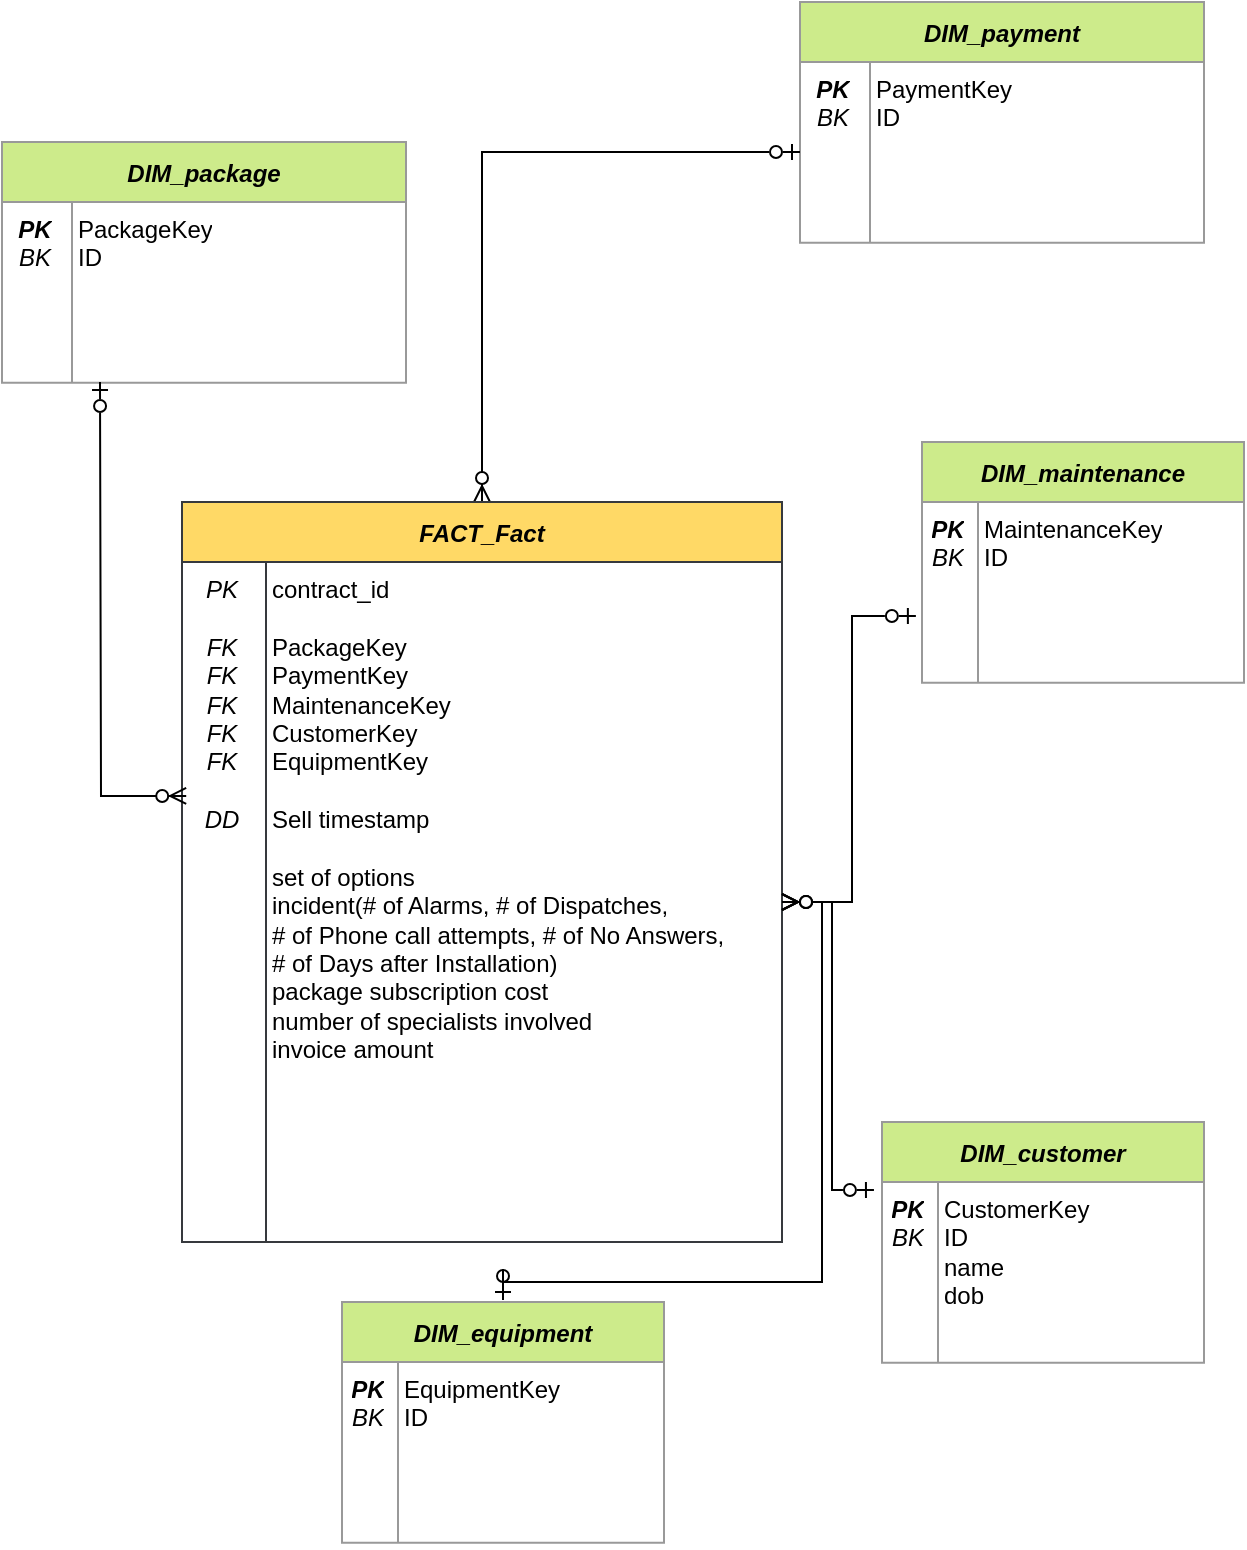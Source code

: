 <mxfile version="15.8.7" type="device" pages="2"><diagram id="wsCY1EJNQkEBuxY_4vfx" name="Page-1"><mxGraphModel dx="3903" dy="878" grid="1" gridSize="10" guides="1" tooltips="1" connect="1" arrows="1" fold="1" page="1" pageScale="1" pageWidth="827" pageHeight="1169" math="0" shadow="0"><root><mxCell id="0"/><mxCell id="1" parent="0"/><mxCell id="JnSo-MgYIEytU2SgxRHm-1" value="DIM_payment" style="shape=table;startSize=30;container=1;collapsible=0;childLayout=tableLayout;fillColor=#cdeb8b;strokeColor=#999999;rounded=0;sketch=0;shadow=0;fontStyle=3;strokeWidth=1;perimeterSpacing=1;" parent="1" vertex="1"><mxGeometry x="-2041" y="100" width="202" height="120.33" as="geometry"/></mxCell><mxCell id="JnSo-MgYIEytU2SgxRHm-2" value="" style="shape=partialRectangle;collapsible=0;dropTarget=0;pointerEvents=0;fillColor=none;top=0;left=0;bottom=0;right=0;points=[[0,0.5],[1,0.5]];portConstraint=eastwest;" parent="JnSo-MgYIEytU2SgxRHm-1" vertex="1"><mxGeometry y="30" width="202" height="90" as="geometry"/></mxCell><mxCell id="JnSo-MgYIEytU2SgxRHm-3" value="&lt;i&gt;&lt;b&gt;PK&lt;/b&gt;&lt;br&gt;BK&lt;br&gt;&lt;/i&gt;" style="shape=partialRectangle;html=1;whiteSpace=wrap;connectable=0;overflow=hidden;fillColor=none;top=0;left=0;bottom=0;right=0;pointerEvents=1;verticalAlign=top;align=center;spacingRight=2;" parent="JnSo-MgYIEytU2SgxRHm-2" vertex="1"><mxGeometry width="35" height="90" as="geometry"><mxRectangle width="35" height="90" as="alternateBounds"/></mxGeometry></mxCell><mxCell id="JnSo-MgYIEytU2SgxRHm-4" value="&lt;div&gt;PaymentKey&lt;/div&gt;&lt;div&gt;ID&lt;/div&gt;&lt;div&gt;&lt;br&gt;&lt;/div&gt;" style="shape=partialRectangle;connectable=0;overflow=hidden;fillColor=none;top=0;left=0;bottom=0;right=0;pointerEvents=1;align=left;verticalAlign=top;horizontal=1;labelBorderColor=none;html=1;spacingLeft=1;fontFamily=Helvetica;" parent="JnSo-MgYIEytU2SgxRHm-2" vertex="1"><mxGeometry x="35" width="167" height="90" as="geometry"><mxRectangle width="167" height="90" as="alternateBounds"/></mxGeometry></mxCell><mxCell id="WWmvn-T-W19ItJBz-OkJ-1" style="edgeStyle=orthogonalEdgeStyle;rounded=0;orthogonalLoop=1;jettySize=auto;html=1;endArrow=ERzeroToOne;endFill=0;startArrow=ERzeroToMany;startFill=1;" parent="1" source="JnSo-MgYIEytU2SgxRHm-10" target="JnSo-MgYIEytU2SgxRHm-2" edge="1"><mxGeometry relative="1" as="geometry"/></mxCell><mxCell id="JnSo-MgYIEytU2SgxRHm-10" value="FACT_Fact" style="shape=table;startSize=30;container=1;collapsible=0;childLayout=tableLayout;fillColor=#FFD966;strokeColor=#36393d;rounded=0;sketch=0;shadow=0;fontStyle=3" parent="1" vertex="1"><mxGeometry x="-2350" y="350" width="300" height="370" as="geometry"/></mxCell><mxCell id="JnSo-MgYIEytU2SgxRHm-11" value="" style="shape=partialRectangle;collapsible=0;dropTarget=0;pointerEvents=0;fillColor=none;top=0;left=0;bottom=0;right=0;points=[[0,0.5],[1,0.5]];portConstraint=eastwest;" parent="JnSo-MgYIEytU2SgxRHm-10" vertex="1"><mxGeometry y="30" width="300" height="340" as="geometry"/></mxCell><mxCell id="JnSo-MgYIEytU2SgxRHm-12" value="&lt;i&gt;&lt;div&gt;PK&lt;/div&gt;&lt;div&gt;&lt;br&gt;&lt;/div&gt;&lt;div&gt;FK&lt;/div&gt;&lt;div&gt;FK&lt;/div&gt;&lt;div&gt;FK&lt;/div&gt;&lt;div&gt;FK&lt;/div&gt;&lt;div&gt;FK&lt;/div&gt;&lt;div&gt;&lt;br&gt;&lt;/div&gt;&lt;div&gt;DD&lt;/div&gt;&lt;/i&gt;" style="shape=partialRectangle;html=1;whiteSpace=wrap;connectable=0;overflow=hidden;fillColor=none;top=0;left=0;bottom=0;right=0;pointerEvents=1;verticalAlign=top;align=center;spacingRight=2;" parent="JnSo-MgYIEytU2SgxRHm-11" vertex="1"><mxGeometry width="42" height="340" as="geometry"><mxRectangle width="42" height="340" as="alternateBounds"/></mxGeometry></mxCell><mxCell id="JnSo-MgYIEytU2SgxRHm-13" value="contract_id&lt;br&gt;&lt;br&gt;PackageKey&lt;br&gt;PaymentKey&lt;br&gt;MaintenanceKey&lt;br&gt;CustomerKey&lt;br&gt;EquipmentKey&lt;br&gt;&lt;br&gt;Sell timestamp&lt;br&gt;&lt;br&gt;set of options&lt;br&gt;incident(# of Alarms, # of Dispatches, &lt;br&gt;# of Phone call attempts, # of No Answers, &lt;br&gt;# of Days after Installation)&lt;br&gt;package subscription cost&lt;br&gt;number of specialists involved&lt;br&gt;invoice amount" style="shape=partialRectangle;connectable=0;overflow=hidden;fillColor=none;top=0;left=0;bottom=0;right=0;pointerEvents=1;align=left;verticalAlign=top;horizontal=1;labelBorderColor=none;html=1;spacingLeft=1;" parent="JnSo-MgYIEytU2SgxRHm-11" vertex="1"><mxGeometry x="42" width="258" height="340" as="geometry"><mxRectangle width="258" height="340" as="alternateBounds"/></mxGeometry></mxCell><mxCell id="IR9MEPGBSHWjAn3An-7Q-1" value="DIM_equipment" style="shape=table;startSize=30;container=1;collapsible=0;childLayout=tableLayout;fillColor=#cdeb8b;strokeColor=#999999;rounded=0;sketch=0;shadow=0;fontStyle=3;strokeWidth=1;perimeterSpacing=1;" parent="1" vertex="1"><mxGeometry x="-2270" y="750" width="161.0" height="120.333" as="geometry"/></mxCell><mxCell id="IR9MEPGBSHWjAn3An-7Q-2" value="" style="shape=partialRectangle;collapsible=0;dropTarget=0;pointerEvents=0;fillColor=none;top=0;left=0;bottom=0;right=0;points=[[0,0.5],[1,0.5]];portConstraint=eastwest;" parent="IR9MEPGBSHWjAn3An-7Q-1" vertex="1"><mxGeometry y="30" width="161.0" height="90" as="geometry"/></mxCell><mxCell id="IR9MEPGBSHWjAn3An-7Q-3" value="&lt;i&gt;&lt;b&gt;PK&lt;/b&gt;&lt;br&gt;BK&lt;br&gt;&lt;/i&gt;" style="shape=partialRectangle;html=1;whiteSpace=wrap;connectable=0;overflow=hidden;fillColor=none;top=0;left=0;bottom=0;right=0;pointerEvents=1;verticalAlign=top;align=center;spacingRight=2;" parent="IR9MEPGBSHWjAn3An-7Q-2" vertex="1"><mxGeometry width="28" height="90" as="geometry"><mxRectangle width="28" height="90" as="alternateBounds"/></mxGeometry></mxCell><mxCell id="IR9MEPGBSHWjAn3An-7Q-4" value="&lt;div&gt;EquipmentKey&lt;/div&gt;&lt;div&gt;ID&lt;/div&gt;&lt;div&gt;&lt;br&gt;&lt;/div&gt;" style="shape=partialRectangle;connectable=0;overflow=hidden;fillColor=none;top=0;left=0;bottom=0;right=0;pointerEvents=1;align=left;verticalAlign=top;horizontal=1;labelBorderColor=none;html=1;spacingLeft=1;fontFamily=Helvetica;" parent="IR9MEPGBSHWjAn3An-7Q-2" vertex="1"><mxGeometry x="28" width="133" height="90" as="geometry"><mxRectangle width="133" height="90" as="alternateBounds"/></mxGeometry></mxCell><mxCell id="IR9MEPGBSHWjAn3An-7Q-5" value="DIM_customer" style="shape=table;startSize=30;container=1;collapsible=0;childLayout=tableLayout;fillColor=#cdeb8b;strokeColor=#999999;rounded=0;sketch=0;shadow=0;fontStyle=3;strokeWidth=1;perimeterSpacing=1;" parent="1" vertex="1"><mxGeometry x="-2000" y="660" width="161.0" height="120.333" as="geometry"/></mxCell><mxCell id="IR9MEPGBSHWjAn3An-7Q-6" value="" style="shape=partialRectangle;collapsible=0;dropTarget=0;pointerEvents=0;fillColor=none;top=0;left=0;bottom=0;right=0;points=[[0,0.5],[1,0.5]];portConstraint=eastwest;" parent="IR9MEPGBSHWjAn3An-7Q-5" vertex="1"><mxGeometry y="30" width="161.0" height="90" as="geometry"/></mxCell><mxCell id="IR9MEPGBSHWjAn3An-7Q-7" value="&lt;i&gt;&lt;b&gt;PK&lt;/b&gt;&lt;br&gt;BK&lt;br&gt;&lt;/i&gt;" style="shape=partialRectangle;html=1;whiteSpace=wrap;connectable=0;overflow=hidden;fillColor=none;top=0;left=0;bottom=0;right=0;pointerEvents=1;verticalAlign=top;align=center;spacingRight=2;" parent="IR9MEPGBSHWjAn3An-7Q-6" vertex="1"><mxGeometry width="28" height="90" as="geometry"><mxRectangle width="28" height="90" as="alternateBounds"/></mxGeometry></mxCell><mxCell id="IR9MEPGBSHWjAn3An-7Q-8" value="&lt;div&gt;CustomerKey&lt;/div&gt;&lt;div&gt;ID&lt;/div&gt;&lt;div&gt;name&lt;/div&gt;&lt;div&gt;dob&lt;/div&gt;" style="shape=partialRectangle;connectable=0;overflow=hidden;fillColor=none;top=0;left=0;bottom=0;right=0;pointerEvents=1;align=left;verticalAlign=top;horizontal=1;labelBorderColor=none;html=1;spacingLeft=1;fontFamily=Helvetica;" parent="IR9MEPGBSHWjAn3An-7Q-6" vertex="1"><mxGeometry x="28" width="133" height="90" as="geometry"><mxRectangle width="133" height="90" as="alternateBounds"/></mxGeometry></mxCell><mxCell id="IR9MEPGBSHWjAn3An-7Q-9" value="DIM_maintenance" style="shape=table;startSize=30;container=1;collapsible=0;childLayout=tableLayout;fillColor=#cdeb8b;strokeColor=#999999;rounded=0;sketch=0;shadow=0;fontStyle=3;strokeWidth=1;perimeterSpacing=1;" parent="1" vertex="1"><mxGeometry x="-1980" y="320" width="161.0" height="120.333" as="geometry"/></mxCell><mxCell id="IR9MEPGBSHWjAn3An-7Q-10" value="" style="shape=partialRectangle;collapsible=0;dropTarget=0;pointerEvents=0;fillColor=none;top=0;left=0;bottom=0;right=0;points=[[0,0.5],[1,0.5]];portConstraint=eastwest;" parent="IR9MEPGBSHWjAn3An-7Q-9" vertex="1"><mxGeometry y="30" width="161.0" height="90" as="geometry"/></mxCell><mxCell id="IR9MEPGBSHWjAn3An-7Q-11" value="&lt;i&gt;&lt;b&gt;PK&lt;/b&gt;&lt;br&gt;BK&lt;br&gt;&lt;/i&gt;" style="shape=partialRectangle;html=1;whiteSpace=wrap;connectable=0;overflow=hidden;fillColor=none;top=0;left=0;bottom=0;right=0;pointerEvents=1;verticalAlign=top;align=center;spacingRight=2;" parent="IR9MEPGBSHWjAn3An-7Q-10" vertex="1"><mxGeometry width="28" height="90" as="geometry"><mxRectangle width="28" height="90" as="alternateBounds"/></mxGeometry></mxCell><mxCell id="IR9MEPGBSHWjAn3An-7Q-12" value="&lt;div&gt;MaintenanceKey&lt;/div&gt;&lt;div&gt;ID&lt;/div&gt;&lt;div&gt;&lt;br&gt;&lt;/div&gt;" style="shape=partialRectangle;connectable=0;overflow=hidden;fillColor=none;top=0;left=0;bottom=0;right=0;pointerEvents=1;align=left;verticalAlign=top;horizontal=1;labelBorderColor=none;html=1;spacingLeft=1;fontFamily=Helvetica;" parent="IR9MEPGBSHWjAn3An-7Q-10" vertex="1"><mxGeometry x="28" width="133" height="90" as="geometry"><mxRectangle width="133" height="90" as="alternateBounds"/></mxGeometry></mxCell><mxCell id="IR9MEPGBSHWjAn3An-7Q-15" style="edgeStyle=orthogonalEdgeStyle;rounded=0;orthogonalLoop=1;jettySize=auto;html=1;entryX=-0.019;entryY=0.633;entryDx=0;entryDy=0;entryPerimeter=0;startArrow=ERzeroToMany;startFill=1;endArrow=ERzeroToOne;endFill=0;" parent="1" source="JnSo-MgYIEytU2SgxRHm-11" target="IR9MEPGBSHWjAn3An-7Q-10" edge="1"><mxGeometry relative="1" as="geometry"/></mxCell><mxCell id="IR9MEPGBSHWjAn3An-7Q-17" style="edgeStyle=orthogonalEdgeStyle;rounded=0;orthogonalLoop=1;jettySize=auto;html=1;startArrow=ERzeroToMany;startFill=1;endArrow=ERzeroToOne;endFill=0;" parent="1" source="JnSo-MgYIEytU2SgxRHm-11" target="IR9MEPGBSHWjAn3An-7Q-1" edge="1"><mxGeometry relative="1" as="geometry"/></mxCell><mxCell id="IR9MEPGBSHWjAn3An-7Q-18" style="edgeStyle=orthogonalEdgeStyle;rounded=0;orthogonalLoop=1;jettySize=auto;html=1;entryX=-0.025;entryY=0.044;entryDx=0;entryDy=0;entryPerimeter=0;startArrow=ERzeroToMany;startFill=1;endArrow=ERzeroToOne;endFill=0;" parent="1" source="JnSo-MgYIEytU2SgxRHm-11" target="IR9MEPGBSHWjAn3An-7Q-6" edge="1"><mxGeometry relative="1" as="geometry"/></mxCell><mxCell id="bEFOhGNLNDULQO5l-s8W-1" value="DIM_package" style="shape=table;startSize=30;container=1;collapsible=0;childLayout=tableLayout;fillColor=#cdeb8b;strokeColor=#999999;rounded=0;sketch=0;shadow=0;fontStyle=3;strokeWidth=1;perimeterSpacing=1;" parent="1" vertex="1"><mxGeometry x="-2440" y="170" width="202" height="120.33" as="geometry"/></mxCell><mxCell id="bEFOhGNLNDULQO5l-s8W-2" value="" style="shape=partialRectangle;collapsible=0;dropTarget=0;pointerEvents=0;fillColor=none;top=0;left=0;bottom=0;right=0;points=[[0,0.5],[1,0.5]];portConstraint=eastwest;" parent="bEFOhGNLNDULQO5l-s8W-1" vertex="1"><mxGeometry y="30" width="202" height="90" as="geometry"/></mxCell><mxCell id="bEFOhGNLNDULQO5l-s8W-3" value="&lt;i&gt;&lt;b&gt;PK&lt;/b&gt;&lt;br&gt;BK&lt;br&gt;&lt;/i&gt;" style="shape=partialRectangle;html=1;whiteSpace=wrap;connectable=0;overflow=hidden;fillColor=none;top=0;left=0;bottom=0;right=0;pointerEvents=1;verticalAlign=top;align=center;spacingRight=2;" parent="bEFOhGNLNDULQO5l-s8W-2" vertex="1"><mxGeometry width="35" height="90" as="geometry"><mxRectangle width="35" height="90" as="alternateBounds"/></mxGeometry></mxCell><mxCell id="bEFOhGNLNDULQO5l-s8W-4" value="&lt;div&gt;PackageKey&lt;/div&gt;&lt;div&gt;ID&lt;/div&gt;&lt;div&gt;&lt;br&gt;&lt;/div&gt;" style="shape=partialRectangle;connectable=0;overflow=hidden;fillColor=none;top=0;left=0;bottom=0;right=0;pointerEvents=1;align=left;verticalAlign=top;horizontal=1;labelBorderColor=none;html=1;spacingLeft=1;fontFamily=Helvetica;" parent="bEFOhGNLNDULQO5l-s8W-2" vertex="1"><mxGeometry x="35" width="167" height="90" as="geometry"><mxRectangle width="167" height="90" as="alternateBounds"/></mxGeometry></mxCell><mxCell id="bEFOhGNLNDULQO5l-s8W-6" style="edgeStyle=orthogonalEdgeStyle;rounded=0;orthogonalLoop=1;jettySize=auto;html=1;endArrow=ERzeroToOne;endFill=0;startArrow=ERzeroToMany;startFill=1;exitX=0.007;exitY=0.344;exitDx=0;exitDy=0;exitPerimeter=0;" parent="1" source="JnSo-MgYIEytU2SgxRHm-11" edge="1"><mxGeometry relative="1" as="geometry"><mxPoint x="-2360" y="500" as="sourcePoint"/><mxPoint x="-2391" y="290" as="targetPoint"/></mxGeometry></mxCell></root></mxGraphModel></diagram><diagram id="kM9Kkgvf-9oR4BXwjk_P" name="Page-2"><mxGraphModel dx="3972" dy="878" grid="1" gridSize="10" guides="1" tooltips="1" connect="1" arrows="1" fold="1" page="1" pageScale="1" pageWidth="850" pageHeight="1100" math="0" shadow="0"><root><mxCell id="4vI6A6F5o5kILiLX1yU6-0"/><mxCell id="4vI6A6F5o5kILiLX1yU6-1" parent="4vI6A6F5o5kILiLX1yU6-0"/><mxCell id="ZrjbjAVwI_InOb53FvEX-0" value="DIM_payment" style="shape=table;startSize=30;container=1;collapsible=0;childLayout=tableLayout;fillColor=#cdeb8b;strokeColor=#999999;rounded=0;sketch=0;shadow=0;fontStyle=3;strokeWidth=1;perimeterSpacing=1;" vertex="1" parent="4vI6A6F5o5kILiLX1yU6-1"><mxGeometry x="-2041" y="100" width="202" height="120.33" as="geometry"/></mxCell><mxCell id="ZrjbjAVwI_InOb53FvEX-1" value="" style="shape=partialRectangle;collapsible=0;dropTarget=0;pointerEvents=0;fillColor=none;top=0;left=0;bottom=0;right=0;points=[[0,0.5],[1,0.5]];portConstraint=eastwest;" vertex="1" parent="ZrjbjAVwI_InOb53FvEX-0"><mxGeometry y="30" width="202" height="90" as="geometry"/></mxCell><mxCell id="ZrjbjAVwI_InOb53FvEX-2" value="&lt;i&gt;&lt;b&gt;PK&lt;/b&gt;&lt;br&gt;BK&lt;br&gt;&lt;/i&gt;" style="shape=partialRectangle;html=1;whiteSpace=wrap;connectable=0;overflow=hidden;fillColor=none;top=0;left=0;bottom=0;right=0;pointerEvents=1;verticalAlign=top;align=center;spacingRight=2;" vertex="1" parent="ZrjbjAVwI_InOb53FvEX-1"><mxGeometry width="35" height="90" as="geometry"><mxRectangle width="35" height="90" as="alternateBounds"/></mxGeometry></mxCell><mxCell id="ZrjbjAVwI_InOb53FvEX-3" value="&lt;div&gt;PaymentKey&lt;/div&gt;&lt;div&gt;ID&lt;/div&gt;&lt;div&gt;&lt;br&gt;&lt;/div&gt;" style="shape=partialRectangle;connectable=0;overflow=hidden;fillColor=none;top=0;left=0;bottom=0;right=0;pointerEvents=1;align=left;verticalAlign=top;horizontal=1;labelBorderColor=none;html=1;spacingLeft=1;fontFamily=Helvetica;" vertex="1" parent="ZrjbjAVwI_InOb53FvEX-1"><mxGeometry x="35" width="167" height="90" as="geometry"><mxRectangle width="167" height="90" as="alternateBounds"/></mxGeometry></mxCell><mxCell id="ZrjbjAVwI_InOb53FvEX-4" style="edgeStyle=orthogonalEdgeStyle;rounded=0;orthogonalLoop=1;jettySize=auto;html=1;endArrow=ERzeroToOne;endFill=0;startArrow=ERzeroToMany;startFill=1;" edge="1" parent="4vI6A6F5o5kILiLX1yU6-1" source="ZrjbjAVwI_InOb53FvEX-5" target="ZrjbjAVwI_InOb53FvEX-1"><mxGeometry relative="1" as="geometry"/></mxCell><mxCell id="ZrjbjAVwI_InOb53FvEX-5" value="FACT_Fact" style="shape=table;startSize=30;container=1;collapsible=0;childLayout=tableLayout;fillColor=#FFD966;strokeColor=#36393d;rounded=0;sketch=0;shadow=0;fontStyle=3" vertex="1" parent="4vI6A6F5o5kILiLX1yU6-1"><mxGeometry x="-2350" y="350" width="300" height="370" as="geometry"/></mxCell><mxCell id="ZrjbjAVwI_InOb53FvEX-6" value="" style="shape=partialRectangle;collapsible=0;dropTarget=0;pointerEvents=0;fillColor=none;top=0;left=0;bottom=0;right=0;points=[[0,0.5],[1,0.5]];portConstraint=eastwest;" vertex="1" parent="ZrjbjAVwI_InOb53FvEX-5"><mxGeometry y="30" width="300" height="340" as="geometry"/></mxCell><mxCell id="ZrjbjAVwI_InOb53FvEX-7" value="&lt;i&gt;&lt;div&gt;PK&lt;/div&gt;&lt;div&gt;&lt;br&gt;&lt;/div&gt;&lt;div&gt;FK&lt;/div&gt;&lt;div&gt;FK&lt;/div&gt;&lt;div&gt;FK&lt;/div&gt;&lt;div&gt;FK&lt;/div&gt;&lt;div&gt;FK&lt;/div&gt;&lt;div&gt;&lt;br&gt;&lt;/div&gt;&lt;div&gt;DD&lt;/div&gt;&lt;/i&gt;" style="shape=partialRectangle;html=1;whiteSpace=wrap;connectable=0;overflow=hidden;fillColor=none;top=0;left=0;bottom=0;right=0;pointerEvents=1;verticalAlign=top;align=center;spacingRight=2;" vertex="1" parent="ZrjbjAVwI_InOb53FvEX-6"><mxGeometry width="42" height="340" as="geometry"><mxRectangle width="42" height="340" as="alternateBounds"/></mxGeometry></mxCell><mxCell id="ZrjbjAVwI_InOb53FvEX-8" value="contract_id&lt;br&gt;&lt;br&gt;PackageKey&lt;br&gt;PaymentKey&lt;br&gt;MaintenanceKey&lt;br&gt;CustomerKey&lt;br&gt;EquipmentKey&lt;br&gt;&lt;br&gt;Sell timestamp&lt;br&gt;&lt;br&gt;set of options&lt;br&gt;incident(# of Alarms, # of Dispatches, &lt;br&gt;# of Phone call attempts, # of No Answers, &lt;br&gt;# of Days after Installation)&lt;br&gt;package subscription cost&lt;br&gt;number of specialists involved&lt;br&gt;invoice amount" style="shape=partialRectangle;connectable=0;overflow=hidden;fillColor=none;top=0;left=0;bottom=0;right=0;pointerEvents=1;align=left;verticalAlign=top;horizontal=1;labelBorderColor=none;html=1;spacingLeft=1;" vertex="1" parent="ZrjbjAVwI_InOb53FvEX-6"><mxGeometry x="42" width="258" height="340" as="geometry"><mxRectangle width="258" height="340" as="alternateBounds"/></mxGeometry></mxCell><mxCell id="ZrjbjAVwI_InOb53FvEX-9" value="DIM_equipment" style="shape=table;startSize=30;container=1;collapsible=0;childLayout=tableLayout;fillColor=#cdeb8b;strokeColor=#999999;rounded=0;sketch=0;shadow=0;fontStyle=3;strokeWidth=1;perimeterSpacing=1;" vertex="1" parent="4vI6A6F5o5kILiLX1yU6-1"><mxGeometry x="-2270" y="750" width="161.0" height="120.333" as="geometry"/></mxCell><mxCell id="ZrjbjAVwI_InOb53FvEX-10" value="" style="shape=partialRectangle;collapsible=0;dropTarget=0;pointerEvents=0;fillColor=none;top=0;left=0;bottom=0;right=0;points=[[0,0.5],[1,0.5]];portConstraint=eastwest;" vertex="1" parent="ZrjbjAVwI_InOb53FvEX-9"><mxGeometry y="30" width="161.0" height="90" as="geometry"/></mxCell><mxCell id="ZrjbjAVwI_InOb53FvEX-11" value="&lt;i&gt;&lt;b&gt;PK&lt;/b&gt;&lt;br&gt;BK&lt;br&gt;&lt;/i&gt;" style="shape=partialRectangle;html=1;whiteSpace=wrap;connectable=0;overflow=hidden;fillColor=none;top=0;left=0;bottom=0;right=0;pointerEvents=1;verticalAlign=top;align=center;spacingRight=2;" vertex="1" parent="ZrjbjAVwI_InOb53FvEX-10"><mxGeometry width="28" height="90" as="geometry"><mxRectangle width="28" height="90" as="alternateBounds"/></mxGeometry></mxCell><mxCell id="ZrjbjAVwI_InOb53FvEX-12" value="&lt;div&gt;EquipmentKey&lt;/div&gt;&lt;div&gt;ID&lt;/div&gt;&lt;div&gt;&lt;br&gt;&lt;/div&gt;" style="shape=partialRectangle;connectable=0;overflow=hidden;fillColor=none;top=0;left=0;bottom=0;right=0;pointerEvents=1;align=left;verticalAlign=top;horizontal=1;labelBorderColor=none;html=1;spacingLeft=1;fontFamily=Helvetica;" vertex="1" parent="ZrjbjAVwI_InOb53FvEX-10"><mxGeometry x="28" width="133" height="90" as="geometry"><mxRectangle width="133" height="90" as="alternateBounds"/></mxGeometry></mxCell><mxCell id="ZrjbjAVwI_InOb53FvEX-13" value="DIM_customer" style="shape=table;startSize=30;container=1;collapsible=0;childLayout=tableLayout;fillColor=#cdeb8b;strokeColor=#999999;rounded=0;sketch=0;shadow=0;fontStyle=3;strokeWidth=1;perimeterSpacing=1;" vertex="1" parent="4vI6A6F5o5kILiLX1yU6-1"><mxGeometry x="-2000" y="660" width="161.0" height="120.333" as="geometry"/></mxCell><mxCell id="ZrjbjAVwI_InOb53FvEX-14" value="" style="shape=partialRectangle;collapsible=0;dropTarget=0;pointerEvents=0;fillColor=none;top=0;left=0;bottom=0;right=0;points=[[0,0.5],[1,0.5]];portConstraint=eastwest;" vertex="1" parent="ZrjbjAVwI_InOb53FvEX-13"><mxGeometry y="30" width="161.0" height="90" as="geometry"/></mxCell><mxCell id="ZrjbjAVwI_InOb53FvEX-15" value="&lt;i&gt;&lt;b&gt;PK&lt;/b&gt;&lt;br&gt;BK&lt;br&gt;&lt;/i&gt;" style="shape=partialRectangle;html=1;whiteSpace=wrap;connectable=0;overflow=hidden;fillColor=none;top=0;left=0;bottom=0;right=0;pointerEvents=1;verticalAlign=top;align=center;spacingRight=2;" vertex="1" parent="ZrjbjAVwI_InOb53FvEX-14"><mxGeometry width="28" height="90" as="geometry"><mxRectangle width="28" height="90" as="alternateBounds"/></mxGeometry></mxCell><mxCell id="ZrjbjAVwI_InOb53FvEX-16" value="&lt;div&gt;CustomerKey&lt;/div&gt;&lt;div&gt;ID&lt;/div&gt;&lt;div&gt;name&lt;/div&gt;&lt;div&gt;dob&lt;/div&gt;" style="shape=partialRectangle;connectable=0;overflow=hidden;fillColor=none;top=0;left=0;bottom=0;right=0;pointerEvents=1;align=left;verticalAlign=top;horizontal=1;labelBorderColor=none;html=1;spacingLeft=1;fontFamily=Helvetica;" vertex="1" parent="ZrjbjAVwI_InOb53FvEX-14"><mxGeometry x="28" width="133" height="90" as="geometry"><mxRectangle width="133" height="90" as="alternateBounds"/></mxGeometry></mxCell><mxCell id="ZrjbjAVwI_InOb53FvEX-17" value="DIM_subscription_selection" style="shape=table;startSize=30;container=1;collapsible=0;childLayout=tableLayout;fillColor=#cdeb8b;strokeColor=#999999;rounded=0;sketch=0;shadow=0;fontStyle=3;strokeWidth=1;perimeterSpacing=1;" vertex="1" parent="4vI6A6F5o5kILiLX1yU6-1"><mxGeometry x="-1980" y="320" width="161.0" height="120.333" as="geometry"/></mxCell><mxCell id="ZrjbjAVwI_InOb53FvEX-18" value="" style="shape=partialRectangle;collapsible=0;dropTarget=0;pointerEvents=0;fillColor=none;top=0;left=0;bottom=0;right=0;points=[[0,0.5],[1,0.5]];portConstraint=eastwest;" vertex="1" parent="ZrjbjAVwI_InOb53FvEX-17"><mxGeometry y="30" width="161.0" height="90" as="geometry"/></mxCell><mxCell id="ZrjbjAVwI_InOb53FvEX-19" value="&lt;i&gt;&lt;b&gt;PK&lt;/b&gt;&lt;br&gt;BK&lt;br&gt;&lt;/i&gt;" style="shape=partialRectangle;html=1;whiteSpace=wrap;connectable=0;overflow=hidden;fillColor=none;top=0;left=0;bottom=0;right=0;pointerEvents=1;verticalAlign=top;align=center;spacingRight=2;" vertex="1" parent="ZrjbjAVwI_InOb53FvEX-18"><mxGeometry width="28" height="90" as="geometry"><mxRectangle width="28" height="90" as="alternateBounds"/></mxGeometry></mxCell><mxCell id="ZrjbjAVwI_InOb53FvEX-20" value="&lt;span style=&quot;font-style: italic ; text-align: center&quot;&gt;subscription&lt;/span&gt;&lt;span&gt;Key&lt;/span&gt;&lt;span style=&quot;font-style: italic ; text-align: center&quot;&gt;&lt;br&gt;&lt;/span&gt;&lt;div&gt;ID&lt;/div&gt;&lt;div&gt;&lt;br&gt;&lt;/div&gt;" style="shape=partialRectangle;connectable=0;overflow=hidden;fillColor=none;top=0;left=0;bottom=0;right=0;pointerEvents=1;align=left;verticalAlign=top;horizontal=1;labelBorderColor=none;html=1;spacingLeft=1;fontFamily=Helvetica;" vertex="1" parent="ZrjbjAVwI_InOb53FvEX-18"><mxGeometry x="28" width="133" height="90" as="geometry"><mxRectangle width="133" height="90" as="alternateBounds"/></mxGeometry></mxCell><mxCell id="ZrjbjAVwI_InOb53FvEX-21" style="edgeStyle=orthogonalEdgeStyle;rounded=0;orthogonalLoop=1;jettySize=auto;html=1;entryX=-0.019;entryY=0.633;entryDx=0;entryDy=0;entryPerimeter=0;startArrow=ERzeroToMany;startFill=1;endArrow=ERzeroToOne;endFill=0;" edge="1" parent="4vI6A6F5o5kILiLX1yU6-1" source="ZrjbjAVwI_InOb53FvEX-6" target="ZrjbjAVwI_InOb53FvEX-18"><mxGeometry relative="1" as="geometry"/></mxCell><mxCell id="ZrjbjAVwI_InOb53FvEX-22" style="edgeStyle=orthogonalEdgeStyle;rounded=0;orthogonalLoop=1;jettySize=auto;html=1;startArrow=ERzeroToMany;startFill=1;endArrow=ERzeroToOne;endFill=0;" edge="1" parent="4vI6A6F5o5kILiLX1yU6-1" source="ZrjbjAVwI_InOb53FvEX-6" target="ZrjbjAVwI_InOb53FvEX-9"><mxGeometry relative="1" as="geometry"/></mxCell><mxCell id="ZrjbjAVwI_InOb53FvEX-23" style="edgeStyle=orthogonalEdgeStyle;rounded=0;orthogonalLoop=1;jettySize=auto;html=1;entryX=-0.025;entryY=0.044;entryDx=0;entryDy=0;entryPerimeter=0;startArrow=ERzeroToMany;startFill=1;endArrow=ERzeroToOne;endFill=0;" edge="1" parent="4vI6A6F5o5kILiLX1yU6-1" source="ZrjbjAVwI_InOb53FvEX-6" target="ZrjbjAVwI_InOb53FvEX-14"><mxGeometry relative="1" as="geometry"/></mxCell><mxCell id="ZrjbjAVwI_InOb53FvEX-24" value="DIM_location" style="shape=table;startSize=30;container=1;collapsible=0;childLayout=tableLayout;fillColor=#cdeb8b;strokeColor=#999999;rounded=0;sketch=0;shadow=0;fontStyle=3;strokeWidth=1;perimeterSpacing=1;" vertex="1" parent="4vI6A6F5o5kILiLX1yU6-1"><mxGeometry x="-2440" y="170" width="202" height="120.33" as="geometry"/></mxCell><mxCell id="ZrjbjAVwI_InOb53FvEX-25" value="" style="shape=partialRectangle;collapsible=0;dropTarget=0;pointerEvents=0;fillColor=none;top=0;left=0;bottom=0;right=0;points=[[0,0.5],[1,0.5]];portConstraint=eastwest;" vertex="1" parent="ZrjbjAVwI_InOb53FvEX-24"><mxGeometry y="30" width="202" height="90" as="geometry"/></mxCell><mxCell id="ZrjbjAVwI_InOb53FvEX-26" value="&lt;i&gt;&lt;b&gt;PK&lt;/b&gt;&lt;br&gt;BK&lt;br&gt;&lt;/i&gt;" style="shape=partialRectangle;html=1;whiteSpace=wrap;connectable=0;overflow=hidden;fillColor=none;top=0;left=0;bottom=0;right=0;pointerEvents=1;verticalAlign=top;align=center;spacingRight=2;" vertex="1" parent="ZrjbjAVwI_InOb53FvEX-25"><mxGeometry width="35" height="90" as="geometry"><mxRectangle width="35" height="90" as="alternateBounds"/></mxGeometry></mxCell><mxCell id="ZrjbjAVwI_InOb53FvEX-27" value="&lt;div&gt;LocationKey&lt;/div&gt;&lt;div&gt;ID&lt;/div&gt;&lt;div&gt;&lt;br&gt;&lt;/div&gt;" style="shape=partialRectangle;connectable=0;overflow=hidden;fillColor=none;top=0;left=0;bottom=0;right=0;pointerEvents=1;align=left;verticalAlign=top;horizontal=1;labelBorderColor=none;html=1;spacingLeft=1;fontFamily=Helvetica;" vertex="1" parent="ZrjbjAVwI_InOb53FvEX-25"><mxGeometry x="35" width="167" height="90" as="geometry"><mxRectangle width="167" height="90" as="alternateBounds"/></mxGeometry></mxCell><mxCell id="ZrjbjAVwI_InOb53FvEX-28" style="edgeStyle=orthogonalEdgeStyle;rounded=0;orthogonalLoop=1;jettySize=auto;html=1;endArrow=ERzeroToOne;endFill=0;startArrow=ERzeroToMany;startFill=1;exitX=0.007;exitY=0.344;exitDx=0;exitDy=0;exitPerimeter=0;" edge="1" parent="4vI6A6F5o5kILiLX1yU6-1" source="ZrjbjAVwI_InOb53FvEX-6"><mxGeometry relative="1" as="geometry"><mxPoint x="-2360" y="500" as="sourcePoint"/><mxPoint x="-2391" y="290" as="targetPoint"/></mxGeometry></mxCell></root></mxGraphModel></diagram></mxfile>